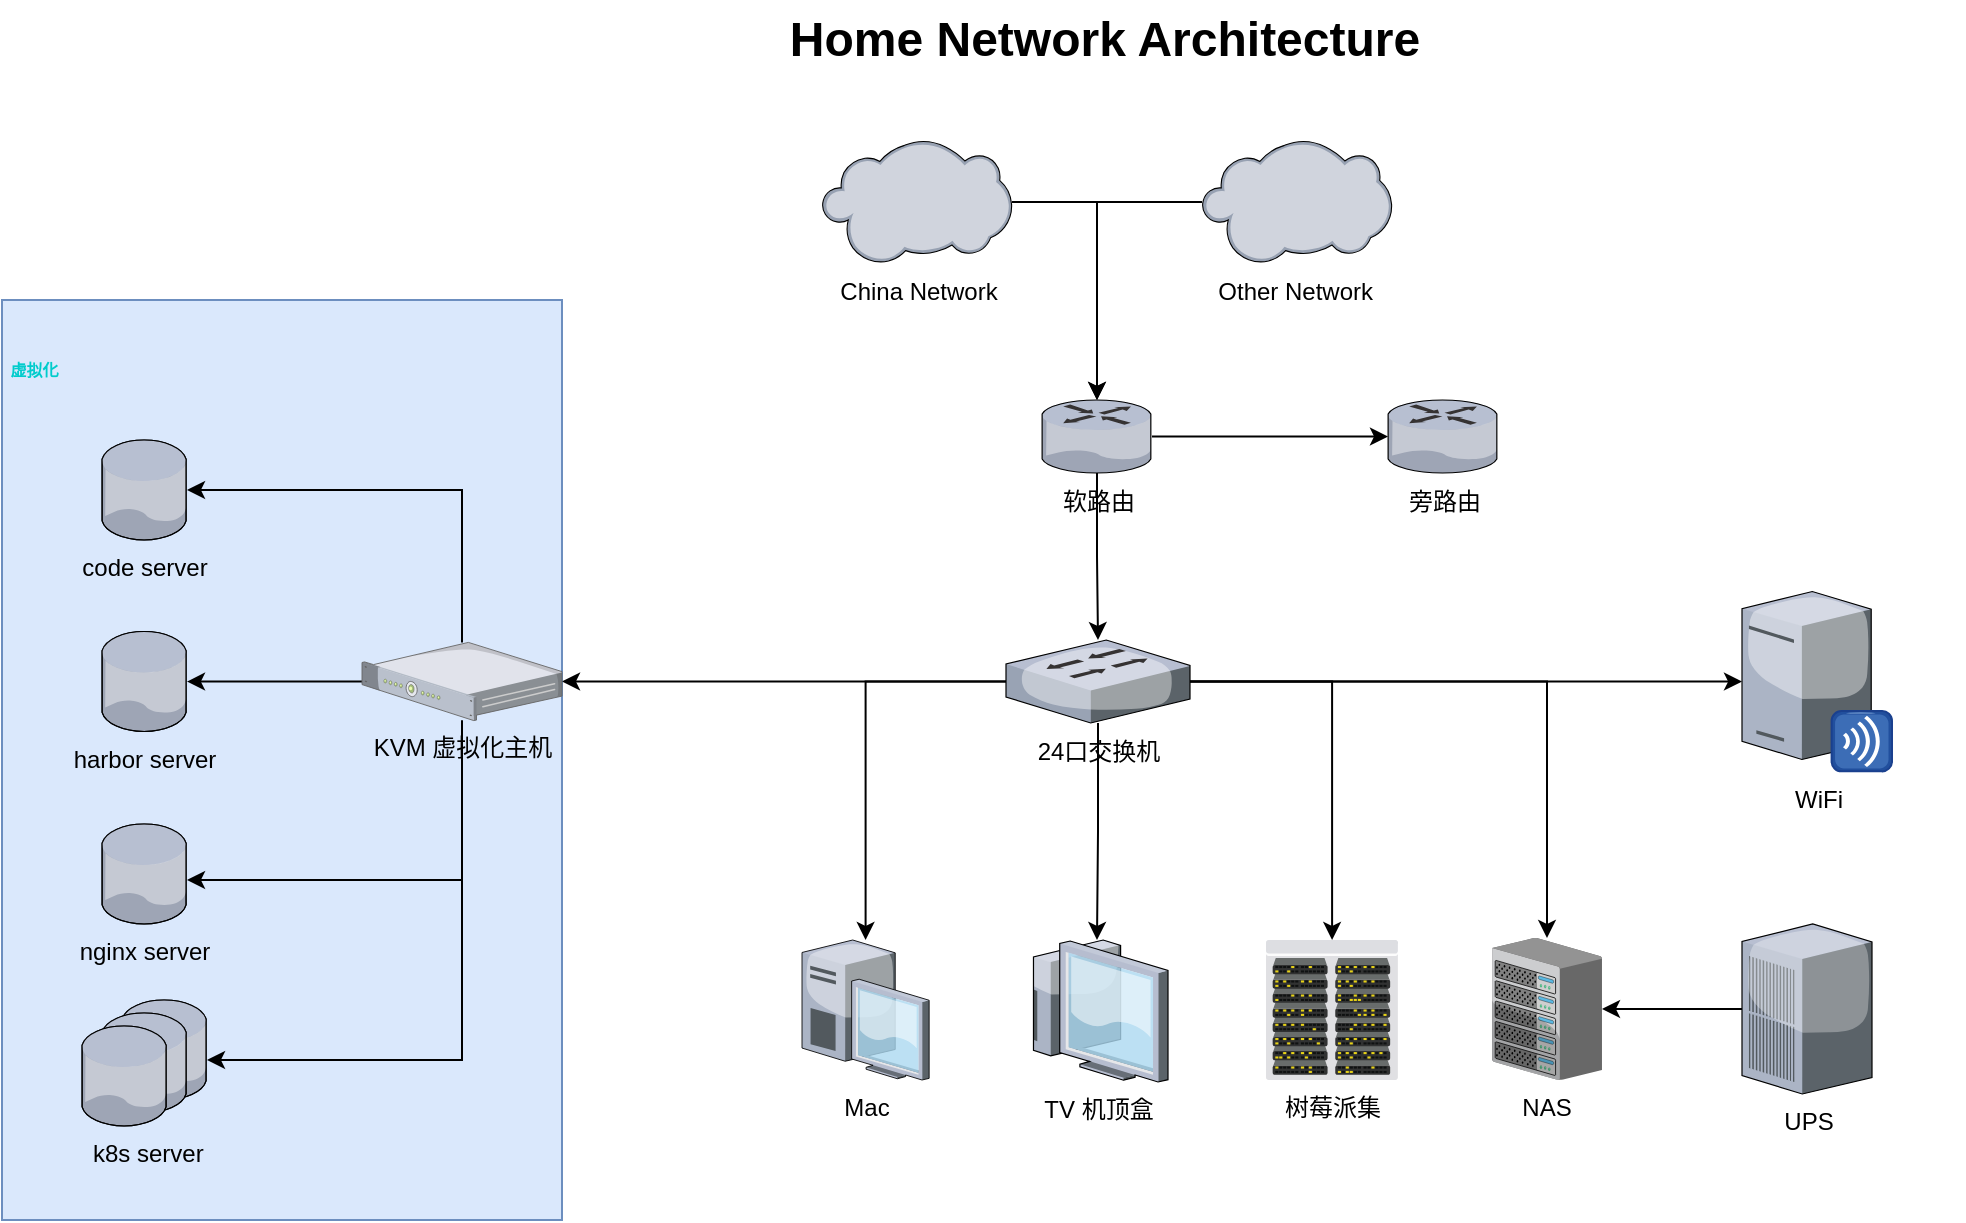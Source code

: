 <mxfile version="20.5.1" type="github">
  <diagram name="Page-1" id="e3a06f82-3646-2815-327d-82caf3d4e204">
    <mxGraphModel dx="2889.5" dy="971" grid="1" gridSize="10" guides="1" tooltips="1" connect="1" arrows="1" fold="1" page="1" pageScale="1.5" pageWidth="1169" pageHeight="826" background="none" math="0" shadow="0">
      <root>
        <mxCell id="0" style=";html=1;" />
        <mxCell id="1" style=";html=1;" parent="0" />
        <mxCell id="KCY-0NdnT0C5eTwdqDZB-43" value="&lt;h6&gt;&lt;span style=&quot;white-space: pre;&quot;&gt; &lt;/span&gt;&lt;font color=&quot;#00cccc&quot;&gt;虚拟化&lt;/font&gt;&lt;/h6&gt;&lt;font color=&quot;#00cccc&quot;&gt;&lt;br&gt;&lt;br&gt;&lt;br&gt;&lt;br&gt;&lt;br&gt;&lt;br&gt;&lt;br&gt;&lt;br&gt;&lt;br&gt;&lt;br&gt;&lt;br&gt;&lt;br&gt;&lt;br&gt;&lt;br&gt;&lt;br&gt;&lt;br&gt;&lt;br&gt;&lt;br&gt;&lt;br&gt;&lt;br&gt;&lt;br&gt;&lt;br&gt;&lt;br&gt;&lt;br&gt;&lt;br&gt;&lt;br&gt;&lt;/font&gt;&lt;br&gt;" style="rounded=0;whiteSpace=wrap;html=1;fillColor=#dae8fc;strokeColor=#6c8ebf;align=left;" parent="1" vertex="1">
          <mxGeometry x="-1550" y="230" width="280" height="460" as="geometry" />
        </mxCell>
        <mxCell id="6a7d8f32e03d9370-62" value="Home Network Architecture" style="text;strokeColor=none;fillColor=none;html=1;fontSize=24;fontStyle=1;verticalAlign=middle;align=center;" parent="1" vertex="1">
          <mxGeometry x="-1430" y="80" width="861" height="40" as="geometry" />
        </mxCell>
        <mxCell id="KCY-0NdnT0C5eTwdqDZB-5" style="edgeStyle=orthogonalEdgeStyle;rounded=0;orthogonalLoop=1;jettySize=auto;html=1;" parent="1" source="KCY-0NdnT0C5eTwdqDZB-2" target="KCY-0NdnT0C5eTwdqDZB-4" edge="1">
          <mxGeometry relative="1" as="geometry" />
        </mxCell>
        <mxCell id="KCY-0NdnT0C5eTwdqDZB-2" value="China Network" style="verticalLabelPosition=bottom;sketch=0;aspect=fixed;html=1;verticalAlign=top;strokeColor=none;align=center;outlineConnect=0;shape=mxgraph.citrix.cloud;" parent="1" vertex="1">
          <mxGeometry x="-1140" y="150" width="95" height="62" as="geometry" />
        </mxCell>
        <mxCell id="KCY-0NdnT0C5eTwdqDZB-6" style="edgeStyle=orthogonalEdgeStyle;rounded=0;orthogonalLoop=1;jettySize=auto;html=1;" parent="1" source="KCY-0NdnT0C5eTwdqDZB-3" target="KCY-0NdnT0C5eTwdqDZB-4" edge="1">
          <mxGeometry relative="1" as="geometry" />
        </mxCell>
        <mxCell id="KCY-0NdnT0C5eTwdqDZB-3" value="Other Network&amp;nbsp;" style="verticalLabelPosition=bottom;sketch=0;aspect=fixed;html=1;verticalAlign=top;strokeColor=none;align=center;outlineConnect=0;shape=mxgraph.citrix.cloud;" parent="1" vertex="1">
          <mxGeometry x="-950" y="150" width="95" height="62" as="geometry" />
        </mxCell>
        <mxCell id="KCY-0NdnT0C5eTwdqDZB-10" style="edgeStyle=orthogonalEdgeStyle;rounded=0;orthogonalLoop=1;jettySize=auto;html=1;" parent="1" source="KCY-0NdnT0C5eTwdqDZB-4" target="KCY-0NdnT0C5eTwdqDZB-9" edge="1">
          <mxGeometry relative="1" as="geometry" />
        </mxCell>
        <mxCell id="I69PuvtLu9T_UV6OZCDd-2" style="edgeStyle=orthogonalEdgeStyle;rounded=0;orthogonalLoop=1;jettySize=auto;html=1;" edge="1" parent="1" source="KCY-0NdnT0C5eTwdqDZB-4" target="I69PuvtLu9T_UV6OZCDd-1">
          <mxGeometry relative="1" as="geometry" />
        </mxCell>
        <mxCell id="KCY-0NdnT0C5eTwdqDZB-4" value="软路由" style="verticalLabelPosition=bottom;sketch=0;aspect=fixed;html=1;verticalAlign=top;strokeColor=none;align=center;outlineConnect=0;shape=mxgraph.citrix.router;" parent="1" vertex="1">
          <mxGeometry x="-1030" y="280" width="55" height="36.5" as="geometry" />
        </mxCell>
        <mxCell id="KCY-0NdnT0C5eTwdqDZB-15" style="edgeStyle=orthogonalEdgeStyle;rounded=0;orthogonalLoop=1;jettySize=auto;html=1;" parent="1" source="KCY-0NdnT0C5eTwdqDZB-9" target="KCY-0NdnT0C5eTwdqDZB-14" edge="1">
          <mxGeometry relative="1" as="geometry" />
        </mxCell>
        <mxCell id="KCY-0NdnT0C5eTwdqDZB-16" style="edgeStyle=orthogonalEdgeStyle;rounded=0;orthogonalLoop=1;jettySize=auto;html=1;" parent="1" source="KCY-0NdnT0C5eTwdqDZB-9" target="KCY-0NdnT0C5eTwdqDZB-13" edge="1">
          <mxGeometry relative="1" as="geometry" />
        </mxCell>
        <mxCell id="KCY-0NdnT0C5eTwdqDZB-18" style="edgeStyle=orthogonalEdgeStyle;rounded=0;orthogonalLoop=1;jettySize=auto;html=1;" parent="1" source="KCY-0NdnT0C5eTwdqDZB-9" target="KCY-0NdnT0C5eTwdqDZB-17" edge="1">
          <mxGeometry relative="1" as="geometry" />
        </mxCell>
        <mxCell id="KCY-0NdnT0C5eTwdqDZB-22" style="edgeStyle=orthogonalEdgeStyle;rounded=0;orthogonalLoop=1;jettySize=auto;html=1;" parent="1" source="KCY-0NdnT0C5eTwdqDZB-9" target="KCY-0NdnT0C5eTwdqDZB-21" edge="1">
          <mxGeometry relative="1" as="geometry" />
        </mxCell>
        <mxCell id="KCY-0NdnT0C5eTwdqDZB-24" style="edgeStyle=orthogonalEdgeStyle;rounded=0;orthogonalLoop=1;jettySize=auto;html=1;" parent="1" source="KCY-0NdnT0C5eTwdqDZB-9" target="KCY-0NdnT0C5eTwdqDZB-23" edge="1">
          <mxGeometry relative="1" as="geometry" />
        </mxCell>
        <mxCell id="KCY-0NdnT0C5eTwdqDZB-27" style="edgeStyle=orthogonalEdgeStyle;rounded=0;orthogonalLoop=1;jettySize=auto;html=1;" parent="1" source="KCY-0NdnT0C5eTwdqDZB-9" target="KCY-0NdnT0C5eTwdqDZB-26" edge="1">
          <mxGeometry relative="1" as="geometry" />
        </mxCell>
        <mxCell id="KCY-0NdnT0C5eTwdqDZB-9" value="24口交换机" style="verticalLabelPosition=bottom;sketch=0;aspect=fixed;html=1;verticalAlign=top;strokeColor=none;align=center;outlineConnect=0;shape=mxgraph.citrix.switch;" parent="1" vertex="1">
          <mxGeometry x="-1048" y="400" width="92" height="41.5" as="geometry" />
        </mxCell>
        <mxCell id="KCY-0NdnT0C5eTwdqDZB-13" value="Mac" style="verticalLabelPosition=bottom;sketch=0;aspect=fixed;html=1;verticalAlign=top;strokeColor=none;align=center;outlineConnect=0;shape=mxgraph.citrix.desktop;" parent="1" vertex="1">
          <mxGeometry x="-1150" y="550" width="63.57" height="70" as="geometry" />
        </mxCell>
        <mxCell id="KCY-0NdnT0C5eTwdqDZB-34" style="edgeStyle=orthogonalEdgeStyle;rounded=0;orthogonalLoop=1;jettySize=auto;html=1;" parent="1" source="KCY-0NdnT0C5eTwdqDZB-14" target="KCY-0NdnT0C5eTwdqDZB-30" edge="1">
          <mxGeometry relative="1" as="geometry">
            <mxPoint x="-1500" y="350" as="targetPoint" />
            <Array as="points">
              <mxPoint x="-1320" y="325" />
            </Array>
          </mxGeometry>
        </mxCell>
        <mxCell id="KCY-0NdnT0C5eTwdqDZB-35" style="edgeStyle=orthogonalEdgeStyle;rounded=0;orthogonalLoop=1;jettySize=auto;html=1;" parent="1" source="KCY-0NdnT0C5eTwdqDZB-14" target="KCY-0NdnT0C5eTwdqDZB-31" edge="1">
          <mxGeometry relative="1" as="geometry" />
        </mxCell>
        <mxCell id="KCY-0NdnT0C5eTwdqDZB-36" style="edgeStyle=orthogonalEdgeStyle;rounded=0;orthogonalLoop=1;jettySize=auto;html=1;" parent="1" source="KCY-0NdnT0C5eTwdqDZB-14" target="KCY-0NdnT0C5eTwdqDZB-32" edge="1">
          <mxGeometry relative="1" as="geometry">
            <Array as="points">
              <mxPoint x="-1320" y="520" />
            </Array>
          </mxGeometry>
        </mxCell>
        <mxCell id="KCY-0NdnT0C5eTwdqDZB-41" style="edgeStyle=orthogonalEdgeStyle;rounded=0;orthogonalLoop=1;jettySize=auto;html=1;" parent="1" source="KCY-0NdnT0C5eTwdqDZB-14" target="KCY-0NdnT0C5eTwdqDZB-38" edge="1">
          <mxGeometry relative="1" as="geometry">
            <Array as="points">
              <mxPoint x="-1320" y="610" />
            </Array>
          </mxGeometry>
        </mxCell>
        <mxCell id="KCY-0NdnT0C5eTwdqDZB-14" value="KVM 虚拟化主机" style="verticalLabelPosition=bottom;sketch=0;aspect=fixed;html=1;verticalAlign=top;strokeColor=none;align=center;outlineConnect=0;shape=mxgraph.citrix.1u_2u_server;" parent="1" vertex="1">
          <mxGeometry x="-1370" y="401.2" width="100" height="39.1" as="geometry" />
        </mxCell>
        <mxCell id="KCY-0NdnT0C5eTwdqDZB-17" value="WiFi" style="verticalLabelPosition=bottom;sketch=0;aspect=fixed;html=1;verticalAlign=top;strokeColor=none;align=center;outlineConnect=0;shape=mxgraph.citrix.merchandising_server;" parent="1" vertex="1">
          <mxGeometry x="-680" y="375.75" width="75" height="90" as="geometry" />
        </mxCell>
        <mxCell id="KCY-0NdnT0C5eTwdqDZB-21" value="TV 机顶盒" style="verticalLabelPosition=bottom;sketch=0;aspect=fixed;html=1;verticalAlign=top;strokeColor=none;align=center;outlineConnect=0;shape=mxgraph.citrix.thin_client;" parent="1" vertex="1">
          <mxGeometry x="-1038" y="550" width="71" height="71" as="geometry" />
        </mxCell>
        <mxCell id="KCY-0NdnT0C5eTwdqDZB-23" value="树莓派集" style="verticalLabelPosition=bottom;sketch=0;aspect=fixed;html=1;verticalAlign=top;strokeColor=none;align=center;outlineConnect=0;shape=mxgraph.citrix.datacenter;" parent="1" vertex="1">
          <mxGeometry x="-918" y="550" width="66.11" height="70" as="geometry" />
        </mxCell>
        <mxCell id="KCY-0NdnT0C5eTwdqDZB-26" value="NAS" style="verticalLabelPosition=bottom;sketch=0;aspect=fixed;html=1;verticalAlign=top;strokeColor=none;align=center;outlineConnect=0;shape=mxgraph.citrix.chassis;" parent="1" vertex="1">
          <mxGeometry x="-805.01" y="548.98" width="55.01" height="71.02" as="geometry" />
        </mxCell>
        <mxCell id="KCY-0NdnT0C5eTwdqDZB-29" style="edgeStyle=orthogonalEdgeStyle;rounded=0;orthogonalLoop=1;jettySize=auto;html=1;" parent="1" source="KCY-0NdnT0C5eTwdqDZB-28" target="KCY-0NdnT0C5eTwdqDZB-26" edge="1">
          <mxGeometry relative="1" as="geometry" />
        </mxCell>
        <mxCell id="KCY-0NdnT0C5eTwdqDZB-28" value="UPS" style="verticalLabelPosition=bottom;sketch=0;aspect=fixed;html=1;verticalAlign=top;strokeColor=none;align=center;outlineConnect=0;shape=mxgraph.citrix.pbx_server;" parent="1" vertex="1">
          <mxGeometry x="-680" y="541.99" width="65" height="85" as="geometry" />
        </mxCell>
        <mxCell id="KCY-0NdnT0C5eTwdqDZB-30" value="code server" style="verticalLabelPosition=bottom;sketch=0;aspect=fixed;html=1;verticalAlign=top;strokeColor=none;align=center;outlineConnect=0;shape=mxgraph.citrix.database;" parent="1" vertex="1">
          <mxGeometry x="-1500" y="300" width="42.5" height="50" as="geometry" />
        </mxCell>
        <mxCell id="KCY-0NdnT0C5eTwdqDZB-31" value="harbor server" style="verticalLabelPosition=bottom;sketch=0;aspect=fixed;html=1;verticalAlign=top;strokeColor=none;align=center;outlineConnect=0;shape=mxgraph.citrix.database;" parent="1" vertex="1">
          <mxGeometry x="-1500" y="395.75" width="42.5" height="50" as="geometry" />
        </mxCell>
        <mxCell id="KCY-0NdnT0C5eTwdqDZB-32" value="nginx server" style="verticalLabelPosition=bottom;sketch=0;aspect=fixed;html=1;verticalAlign=top;strokeColor=none;align=center;outlineConnect=0;shape=mxgraph.citrix.database;" parent="1" vertex="1">
          <mxGeometry x="-1500" y="491.99" width="42.5" height="50" as="geometry" />
        </mxCell>
        <mxCell id="KCY-0NdnT0C5eTwdqDZB-40" value="" style="group" parent="1" vertex="1" connectable="0">
          <mxGeometry x="-1510" y="580" width="62.5" height="63" as="geometry" />
        </mxCell>
        <mxCell id="KCY-0NdnT0C5eTwdqDZB-38" value="" style="verticalLabelPosition=bottom;sketch=0;aspect=fixed;html=1;verticalAlign=top;strokeColor=none;align=center;outlineConnect=0;shape=mxgraph.citrix.database;" parent="KCY-0NdnT0C5eTwdqDZB-40" vertex="1">
          <mxGeometry x="20" width="42.5" height="50" as="geometry" />
        </mxCell>
        <mxCell id="KCY-0NdnT0C5eTwdqDZB-39" value="" style="verticalLabelPosition=bottom;sketch=0;aspect=fixed;html=1;verticalAlign=top;strokeColor=none;align=center;outlineConnect=0;shape=mxgraph.citrix.database;" parent="KCY-0NdnT0C5eTwdqDZB-40" vertex="1">
          <mxGeometry x="10" y="6.49" width="42.5" height="50" as="geometry" />
        </mxCell>
        <mxCell id="KCY-0NdnT0C5eTwdqDZB-37" value="&amp;nbsp; &amp;nbsp; &amp;nbsp; &amp;nbsp;k8s server" style="verticalLabelPosition=bottom;sketch=0;aspect=fixed;html=1;verticalAlign=top;strokeColor=none;align=center;outlineConnect=0;shape=mxgraph.citrix.database;" parent="KCY-0NdnT0C5eTwdqDZB-40" vertex="1">
          <mxGeometry y="13" width="42.5" height="50" as="geometry" />
        </mxCell>
        <mxCell id="I69PuvtLu9T_UV6OZCDd-1" value="旁路由" style="verticalLabelPosition=bottom;sketch=0;aspect=fixed;html=1;verticalAlign=top;strokeColor=none;align=center;outlineConnect=0;shape=mxgraph.citrix.router;" vertex="1" parent="1">
          <mxGeometry x="-857" y="280" width="55" height="36.5" as="geometry" />
        </mxCell>
      </root>
    </mxGraphModel>
  </diagram>
</mxfile>
